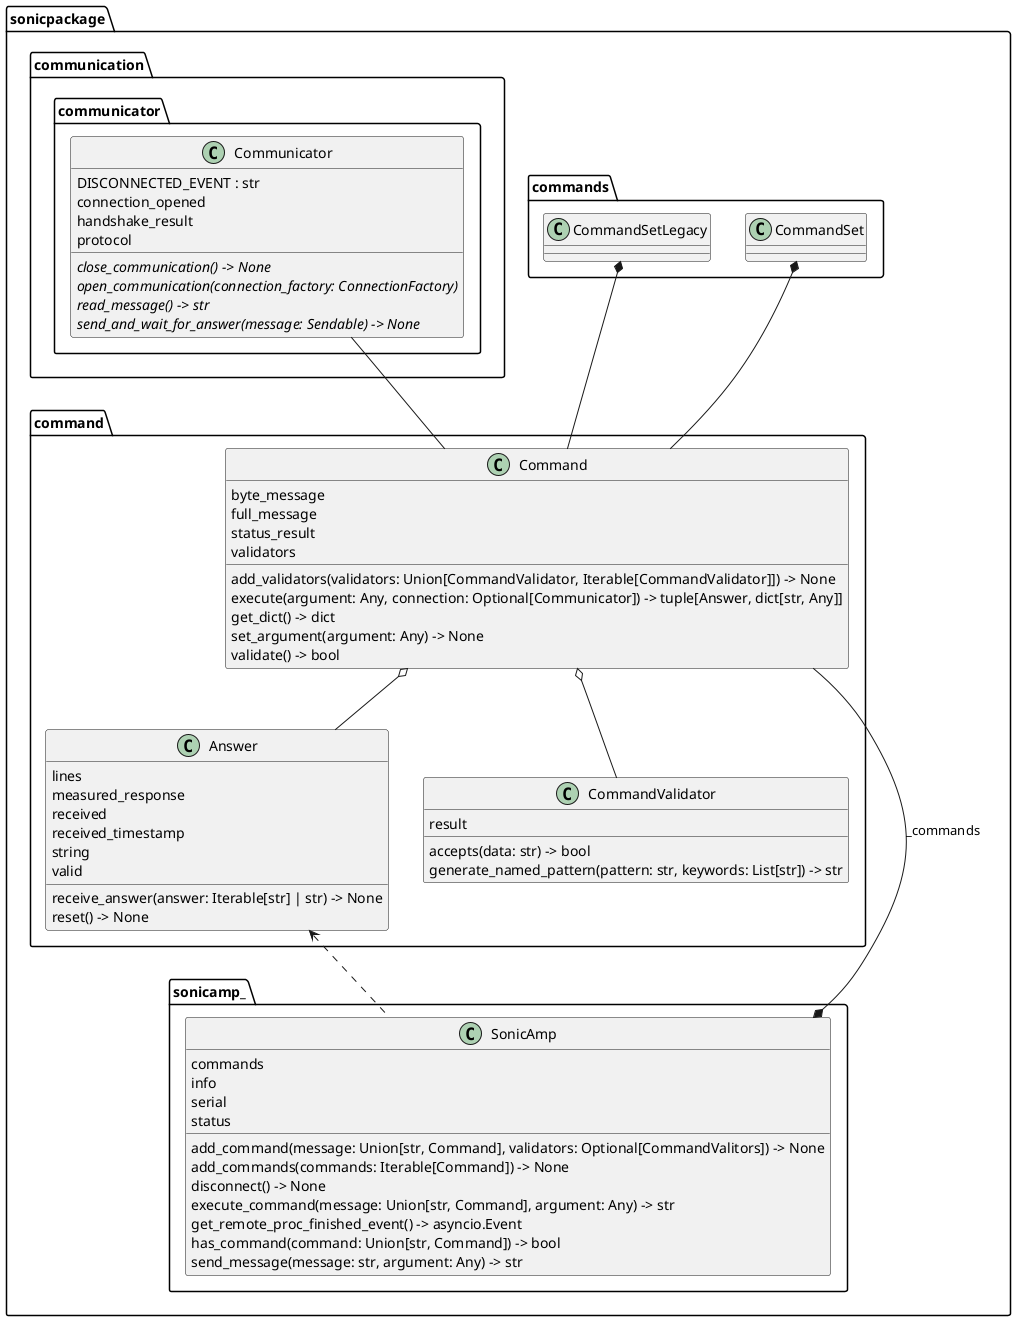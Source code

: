 @startuml class_correspondence

set separator . 
top to bottom direction

class "Answer" as sonicpackage.command.Answer {
  lines
  measured_response
  received
  received_timestamp
  string
  valid
  receive_answer(answer: Iterable[str] | str) -> None
  reset() -> None
}
class "Command" as sonicpackage.command.Command {
  byte_message
  full_message
  status_result
  validators
  add_validators(validators: Union[CommandValidator, Iterable[CommandValidator]]) -> None
  execute(argument: Any, connection: Optional[Communicator]) -> tuple[Answer, dict[str, Any]]
  get_dict() -> dict
  set_argument(argument: Any) -> None
  validate() -> bool
}
class "CommandValidator" as sonicpackage.command.CommandValidator {
  result
  accepts(data: str) -> bool
  generate_named_pattern(pattern: str, keywords: List[str]) -> str
}

class "CommandSet" as sonicpackage.commands.CommandSet {
}
class "CommandSetLegacy" as sonicpackage.commands.CommandSetLegacy {
}

class "Communicator" as sonicpackage.communication.communicator.Communicator {
  DISCONNECTED_EVENT : str
  connection_opened
  handshake_result
  protocol
  {abstract}close_communication() -> None
  {abstract}open_communication(connection_factory: ConnectionFactory)
  {abstract}read_message() -> str
  {abstract}send_and_wait_for_answer(message: Sendable) -> None
}

class "SonicAmp" as sonicpackage.sonicamp_.SonicAmp {
  commands
  info
  serial
  status
  add_command(message: Union[str, Command], validators: Optional[CommandValitors]) -> None
  add_commands(commands: Iterable[Command]) -> None
  disconnect() -> None
  execute_command(message: Union[str, Command], argument: Any) -> str
  get_remote_proc_finished_event() -> asyncio.Event
  has_command(command: Union[str, Command]) -> bool
  send_message(message: str, argument: Any) -> str
}

sonicpackage.command.Command -u-* sonicpackage.commands.CommandSet
sonicpackage.command.Command -u-* sonicpackage.commands.CommandSetLegacy 
sonicpackage.command.Command o-d- sonicpackage.command.Answer
sonicpackage.command.Command o-d- sonicpackage.command.CommandValidator

sonicpackage.sonicamp_.SonicAmp *-u- sonicpackage.command.Command : _commands
sonicpackage.sonicamp_.SonicAmp .u.> sonicpackage.command.Answer


sonicpackage.command.Command -u- sonicpackage.communication.communicator.Communicator



@enduml